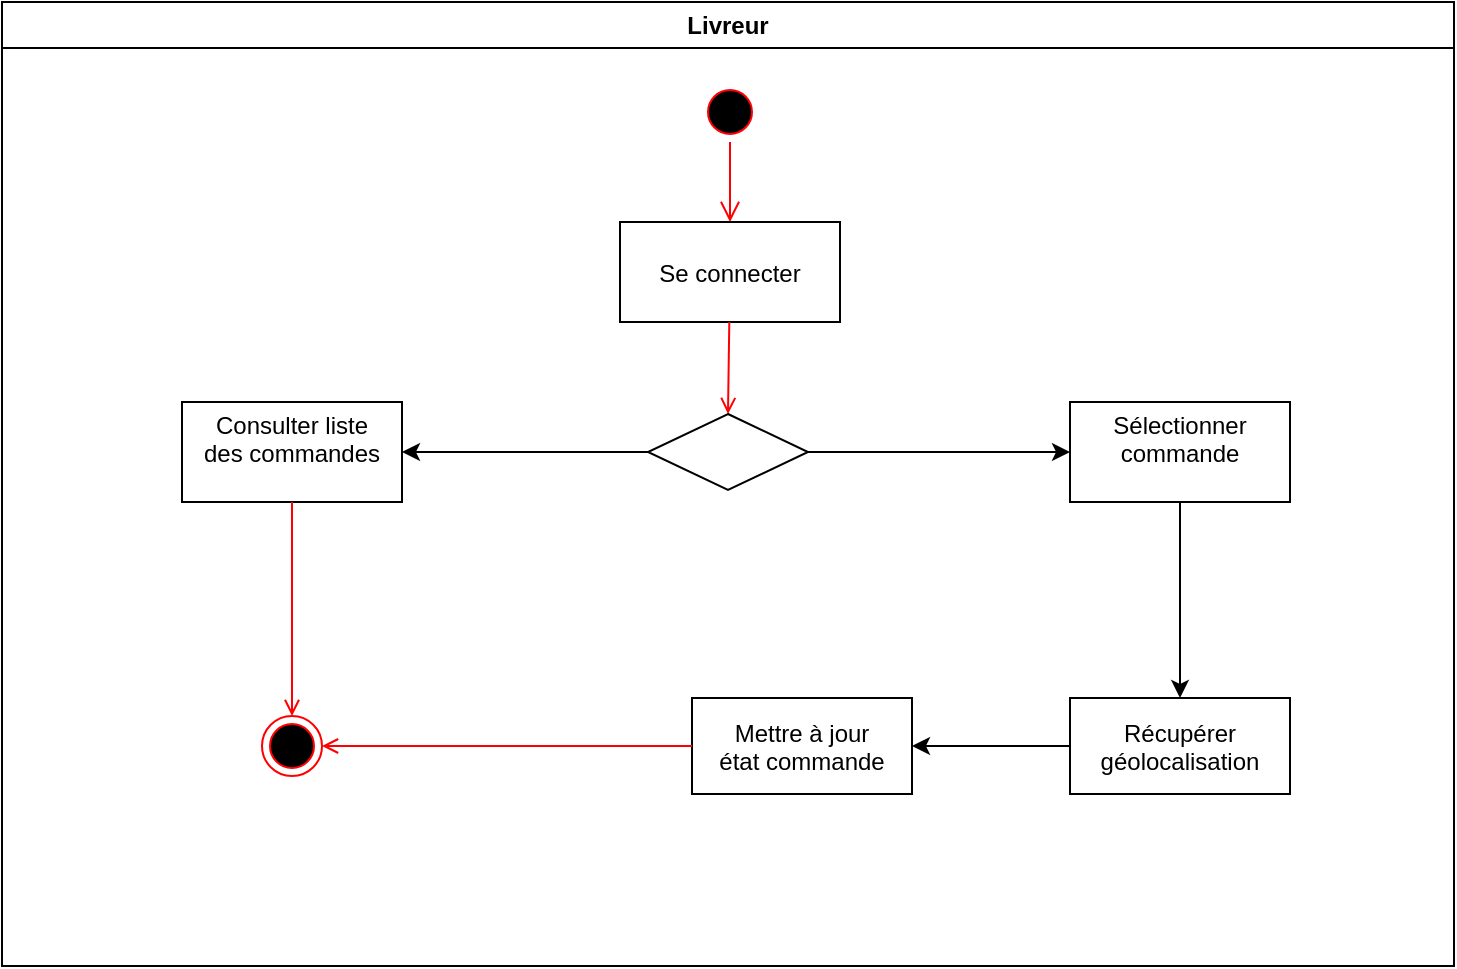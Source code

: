 <mxfile version="10.8.9" type="github"><diagram name="Page-1" id="e7e014a7-5840-1c2e-5031-d8a46d1fe8dd"><mxGraphModel dx="1010" dy="577" grid="1" gridSize="10" guides="1" tooltips="1" connect="1" arrows="1" fold="1" page="1" pageScale="1" pageWidth="1169" pageHeight="826" background="#ffffff" math="0" shadow="0"><root><mxCell id="0"/><mxCell id="1" parent="0"/><mxCell id="2" value="Livreur" style="swimlane;whiteSpace=wrap;startSize=23;" parent="1" vertex="1"><mxGeometry x="166" y="128" width="726" height="482" as="geometry"/></mxCell><mxCell id="5" value="" style="ellipse;shape=startState;fillColor=#000000;strokeColor=#ff0000;" parent="2" vertex="1"><mxGeometry x="349" y="40" width="30" height="30" as="geometry"/></mxCell><mxCell id="6" value="" style="edgeStyle=elbowEdgeStyle;elbow=horizontal;verticalAlign=bottom;endArrow=open;endSize=8;strokeColor=#FF0000;endFill=1;rounded=0" parent="2" source="5" target="7" edge="1"><mxGeometry x="349" y="40" as="geometry"><mxPoint x="364" y="110" as="targetPoint"/></mxGeometry></mxCell><mxCell id="7" value="Se connecter" style="" parent="2" vertex="1"><mxGeometry x="309" y="110" width="110" height="50" as="geometry"/></mxCell><mxCell id="9" value="" style="endArrow=open;strokeColor=#FF0000;endFill=1;rounded=0;entryX=0.5;entryY=0;entryDx=0;entryDy=0;" parent="2" source="7" target="1rJp60Iw9jFnQX7dc7jx-41" edge="1"><mxGeometry relative="1" as="geometry"><mxPoint x="115" y="220" as="targetPoint"/></mxGeometry></mxCell><mxCell id="10" value="Consulter liste&#xA;des commandes&#xA;" style="" parent="2" vertex="1"><mxGeometry x="90" y="200" width="110" height="50" as="geometry"/></mxCell><mxCell id="1rJp60Iw9jFnQX7dc7jx-41" value="" style="rhombus;whiteSpace=wrap;html=1;" parent="2" vertex="1"><mxGeometry x="323" y="206" width="80" height="38" as="geometry"/></mxCell><mxCell id="fJDvYmDtH6FW64S7XP2r-16" value="" style="edgeStyle=orthogonalEdgeStyle;rounded=0;orthogonalLoop=1;jettySize=auto;html=1;" edge="1" parent="2" source="1rJp60Iw9jFnQX7dc7jx-44" target="fJDvYmDtH6FW64S7XP2r-15"><mxGeometry relative="1" as="geometry"/></mxCell><mxCell id="1rJp60Iw9jFnQX7dc7jx-44" value="Récupérer&#xA;géolocalisation" style="" parent="2" vertex="1"><mxGeometry x="534" y="348" width="110" height="48" as="geometry"/></mxCell><mxCell id="fJDvYmDtH6FW64S7XP2r-15" value="Mettre à jour&#xA;état commande" style="" vertex="1" parent="2"><mxGeometry x="345" y="348" width="110" height="48" as="geometry"/></mxCell><mxCell id="1rJp60Iw9jFnQX7dc7jx-51" value="" style="ellipse;html=1;shape=endState;fillColor=#000000;strokeColor=#ff0000;" parent="2" vertex="1"><mxGeometry x="130" y="357" width="30" height="30" as="geometry"/></mxCell><mxCell id="1rJp60Iw9jFnQX7dc7jx-55" value="" style="endArrow=classic;html=1;exitX=0;exitY=0.5;exitDx=0;exitDy=0;entryX=1;entryY=0.5;entryDx=0;entryDy=0;" parent="2" source="1rJp60Iw9jFnQX7dc7jx-41" target="10" edge="1"><mxGeometry width="50" height="50" relative="1" as="geometry"><mxPoint x="329" y="322" as="sourcePoint"/><mxPoint x="379" y="272" as="targetPoint"/></mxGeometry></mxCell><mxCell id="1rJp60Iw9jFnQX7dc7jx-63" value="" style="endArrow=open;strokeColor=#FF0000;endFill=1;rounded=0;exitX=0.5;exitY=1;exitDx=0;exitDy=0;" parent="2" source="10" target="1rJp60Iw9jFnQX7dc7jx-51" edge="1"><mxGeometry relative="1" as="geometry"><mxPoint x="555" y="268" as="sourcePoint"/><mxPoint x="402.5" y="342" as="targetPoint"/></mxGeometry></mxCell><mxCell id="fJDvYmDtH6FW64S7XP2r-19" value="" style="endArrow=open;strokeColor=#FF0000;endFill=1;rounded=0;exitX=0;exitY=0.5;exitDx=0;exitDy=0;entryX=1;entryY=0.5;entryDx=0;entryDy=0;" edge="1" parent="2" source="fJDvYmDtH6FW64S7XP2r-15" target="1rJp60Iw9jFnQX7dc7jx-51"><mxGeometry relative="1" as="geometry"><mxPoint x="183" y="260" as="sourcePoint"/><mxPoint x="193.691" y="382.057" as="targetPoint"/></mxGeometry></mxCell><mxCell id="fJDvYmDtH6FW64S7XP2r-14" value="Sélectionner&#xA;commande&#xA;" style="" vertex="1" parent="1"><mxGeometry x="700" y="328" width="110" height="50" as="geometry"/></mxCell><mxCell id="1rJp60Iw9jFnQX7dc7jx-56" value="" style="endArrow=classic;html=1;entryX=0;entryY=0.5;entryDx=0;entryDy=0;exitX=1;exitY=0.5;exitDx=0;exitDy=0;" parent="1" source="1rJp60Iw9jFnQX7dc7jx-41" target="fJDvYmDtH6FW64S7XP2r-14" edge="1"><mxGeometry width="50" height="50" relative="1" as="geometry"><mxPoint x="570" y="369" as="sourcePoint"/><mxPoint x="375" y="363" as="targetPoint"/></mxGeometry></mxCell><mxCell id="fJDvYmDtH6FW64S7XP2r-18" value="" style="endArrow=classic;html=1;exitX=0.5;exitY=1;exitDx=0;exitDy=0;entryX=0.5;entryY=0;entryDx=0;entryDy=0;" edge="1" parent="1" source="fJDvYmDtH6FW64S7XP2r-14" target="1rJp60Iw9jFnQX7dc7jx-44"><mxGeometry width="50" height="50" relative="1" as="geometry"><mxPoint x="660" y="438" as="sourcePoint"/><mxPoint x="710" y="388" as="targetPoint"/></mxGeometry></mxCell></root></mxGraphModel></diagram></mxfile>